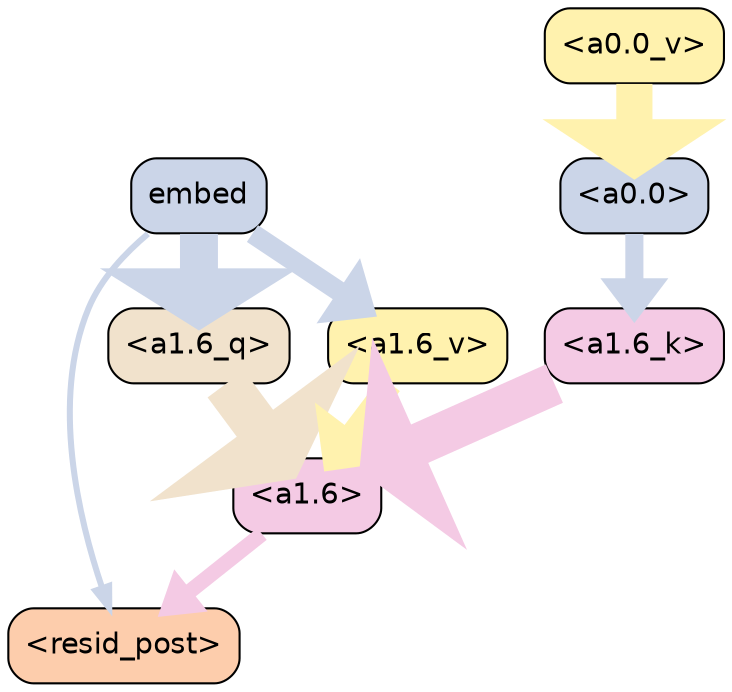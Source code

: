 strict digraph "" {
	graph [bgcolor=transparent,
		layout=dot,
		overlap=false,
		splines=true
	];
	"<a1.6>"	[color=black,
		fillcolor="#f4cae4",
		fontname=Helvetica,
		shape=box,
		style="filled, rounded"];
	"<resid_post>"	[color=black,
		fillcolor="#fdcdac",
		fontname=Helvetica,
		shape=box,
		style="filled, rounded"];
	"<a1.6>" -> "<resid_post>"	[color="#f4cae4",
		penwidth=7.245298147201538];
	embed	[color=black,
		fillcolor="#cbd5e8",
		fontname=Helvetica,
		shape=box,
		style="filled, rounded"];
	embed -> "<resid_post>"	[color="#cbd5e8",
		penwidth=2.896503448486328];
	"<a1.6_q>"	[color=black,
		fillcolor="#f1e2cc",
		fontname=Helvetica,
		shape=box,
		style="filled, rounded"];
	embed -> "<a1.6_q>"	[color="#cbd5e8",
		penwidth=18.218334197998047];
	"<a1.6_v>"	[color=black,
		fillcolor="#fff2ae",
		fontname=Helvetica,
		shape=box,
		style="filled, rounded"];
	embed -> "<a1.6_v>"	[color="#cbd5e8",
		penwidth=9.637654781341553];
	"<a1.6_q>" -> "<a1.6>"	[color="#f1e2cc",
		penwidth=21.695740699768066];
	"<a1.6_k>"	[color=black,
		fillcolor="#f4cae4",
		fontname=Helvetica,
		shape=box,
		style="filled, rounded"];
	"<a1.6_k>" -> "<a1.6>"	[color="#f4cae4",
		penwidth=20.15286922454834];
	"<a1.6_v>" -> "<a1.6>"	[color="#fff2ae",
		penwidth=11.330328941345215];
	"<a0.0>"	[color=black,
		fillcolor="#cbd5e8",
		fontname=Helvetica,
		shape=box,
		style="filled, rounded"];
	"<a0.0>" -> "<a1.6_k>"	[color="#cbd5e8",
		penwidth=8.66813039779663];
	"<a0.0_v>"	[color=black,
		fillcolor="#fff2ae",
		fontname=Helvetica,
		shape=box,
		style="filled, rounded"];
	"<a0.0_v>" -> "<a0.0>"	[color="#fff2ae",
		penwidth=17.346431732177734];
}
